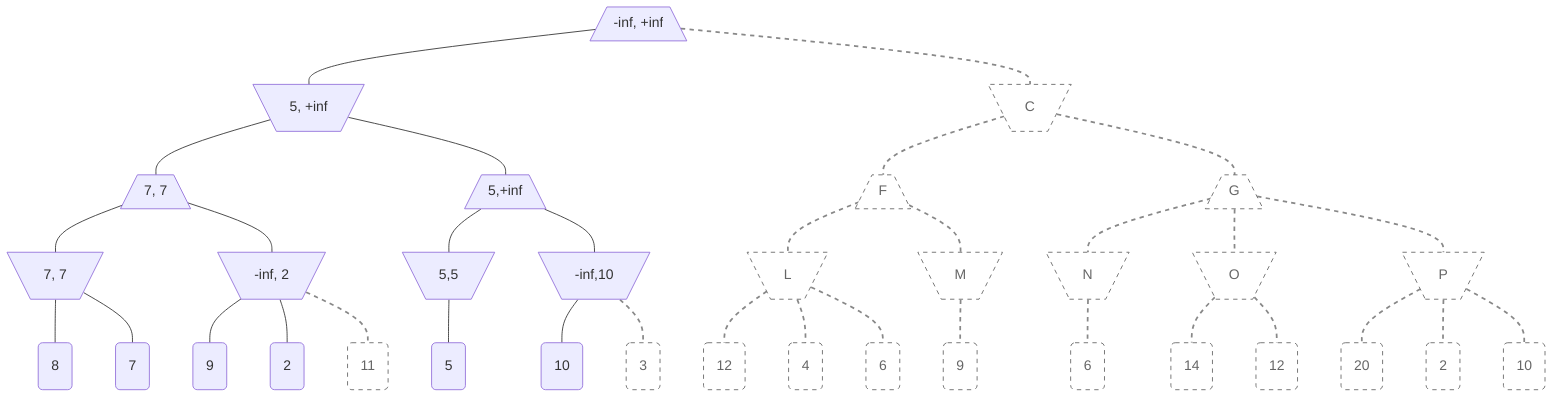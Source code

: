 flowchart TD
    classDef disabled fill:#fff,color:#666,stroke:#666,stroke-dasharray: 5 5
    
A[/-inf, +inf\] --- B    
A --- C:::disabled

B[\5, +inf/] --- D
B --- E
C[\C/] --- F:::disabled
C --- G:::disabled

D[/7, 7\] --- H
D --- I
E[/5,+inf\] --- J
E --- K
F[/F\] --- L:::disabled
F --- M:::disabled
G[/G\] --- N:::disabled
G --- O:::disabled
G --- P:::disabled

H[\7, 7/] --- a(8)
H --- b(7)
I[\-inf, 2/] --- c(9)
I --- d(2)
I --- e(11):::disabled
J[\5,5/] --- f(5)
K[\-inf,10/] --- g(10)
K --- h(3):::disabled
L[\L/] --- i(12):::disabled
L --- k(4):::disabled
L --- l(6):::disabled
M[\M/] --- m(9):::disabled
N[\N/] --- n(6):::disabled
O[\O/] --- o(14):::disabled
O --- p(12):::disabled
P[\P/] --- q(20):::disabled
P --- r(2):::disabled
P --- s(10):::disabled

%% linkStyle 0 stroke:#888,stroke-width:2px,stroke-dasharray: 5 5;
linkStyle 1 stroke:#888,stroke-width:2px,stroke-dasharray: 5 5;
%% linkStyle 2 stroke:#888,stroke-width:2px,stroke-dasharray: 5 5;
%% linkStyle 3 stroke:#888,stroke-width:2px,stroke-dasharray: 5 5;
linkStyle 4 stroke:#888,stroke-width:2px,stroke-dasharray: 5 5;
linkStyle 5 stroke:#888,stroke-width:2px,stroke-dasharray: 5 5;
%% linkStyle 6 stroke:#888,stroke-width:2px,stroke-dasharray: 5 5;
%% linkStyle 7 stroke:#888,stroke-width:2px,stroke-dasharray: 5 5;
%% linkStyle 8 stroke:#888,stroke-width:2px,stroke-dasharray: 5 5;
%% linkStyle 9 stroke:#888,stroke-width:2px,stroke-dasharray: 5 5;
linkStyle 10 stroke:#888,stroke-width:2px,stroke-dasharray: 5 5;
linkStyle 11 stroke:#888,stroke-width:2px,stroke-dasharray: 5 5;
linkStyle 12 stroke:#888,stroke-width:2px,stroke-dasharray: 5 5;
linkStyle 13 stroke:#888,stroke-width:2px,stroke-dasharray: 5 5;
linkStyle 14 stroke:#888,stroke-width:2px,stroke-dasharray: 5 5;
%% linkStyle 15 stroke:#888,stroke-width:2px,stroke-dasharray: 5 5;
%% linkStyle 16 stroke:#888,stroke-width:2px,stroke-dasharray: 5 5;
%% linkStyle 17 stroke:#888,stroke-width:2px,stroke-dasharray: 5 5;
%% linkStyle 18 stroke:#888,stroke-width:2px,stroke-dasharray: 5 5;
linkStyle 19 stroke:#888,stroke-width:2px,stroke-dasharray: 5 5;
%% linkStyle 20 stroke:#888,stroke-width:2px,stroke-dasharray: 5 5;
%% linkStyle 21 stroke:#888,stroke-width:2px,stroke-dasharray: 5 5;
linkStyle 22 stroke:#888,stroke-width:2px,stroke-dasharray: 5 5;
linkStyle 23 stroke:#888,stroke-width:2px,stroke-dasharray: 5 5;
linkStyle 24 stroke:#888,stroke-width:2px,stroke-dasharray: 5 5;
linkStyle 25 stroke:#888,stroke-width:2px,stroke-dasharray: 5 5;
linkStyle 26 stroke:#888,stroke-width:2px,stroke-dasharray: 5 5;
linkStyle 27 stroke:#888,stroke-width:2px,stroke-dasharray: 5 5;
linkStyle 28 stroke:#888,stroke-width:2px,stroke-dasharray: 5 5;
linkStyle 29 stroke:#888,stroke-width:2px,stroke-dasharray: 5 5;
linkStyle 30 stroke:#888,stroke-width:2px,stroke-dasharray: 5 5;
linkStyle 31 stroke:#888,stroke-width:2px,stroke-dasharray: 5 5;
linkStyle 32 stroke:#888,stroke-width:2px,stroke-dasharray: 5 5;